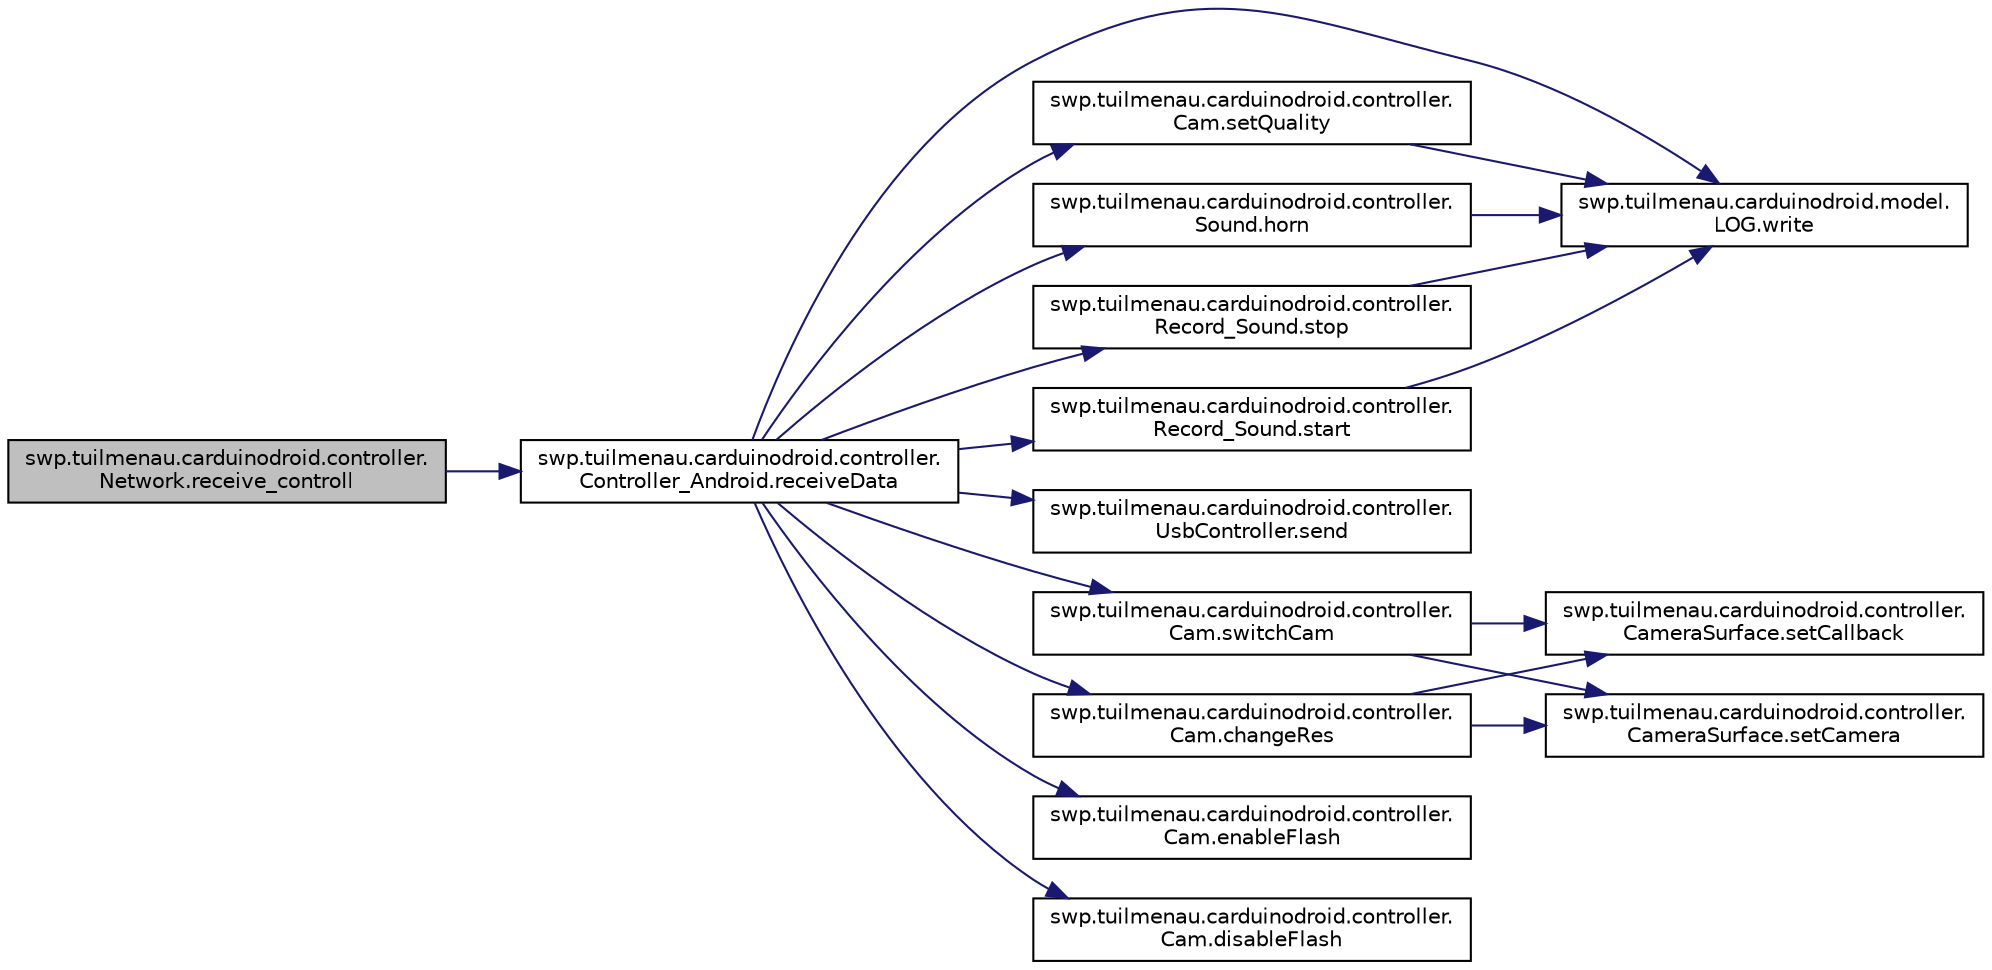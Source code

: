 digraph "swp.tuilmenau.carduinodroid.controller.Network.receive_controll"
{
  edge [fontname="Helvetica",fontsize="10",labelfontname="Helvetica",labelfontsize="10"];
  node [fontname="Helvetica",fontsize="10",shape=record];
  rankdir="LR";
  Node1 [label="swp.tuilmenau.carduinodroid.controller.\lNetwork.receive_controll",height=0.2,width=0.4,color="black", fillcolor="grey75", style="filled", fontcolor="black"];
  Node1 -> Node2 [color="midnightblue",fontsize="10",style="solid",fontname="Helvetica"];
  Node2 [label="swp.tuilmenau.carduinodroid.controller.\lController_Android.receiveData",height=0.2,width=0.4,color="black", fillcolor="white", style="filled",URL="$classswp_1_1tuilmenau_1_1carduinodroid_1_1controller_1_1_controller___android.html#aee7580998e493c8fafa0ddd0dff31704"];
  Node2 -> Node3 [color="midnightblue",fontsize="10",style="solid",fontname="Helvetica"];
  Node3 [label="swp.tuilmenau.carduinodroid.model.\lLOG.write",height=0.2,width=0.4,color="black", fillcolor="white", style="filled",URL="$classswp_1_1tuilmenau_1_1carduinodroid_1_1model_1_1_l_o_g.html#a07a373e26dd4618bab84def0c899635a"];
  Node2 -> Node4 [color="midnightblue",fontsize="10",style="solid",fontname="Helvetica"];
  Node4 [label="swp.tuilmenau.carduinodroid.controller.\lUsbController.send",height=0.2,width=0.4,color="black", fillcolor="white", style="filled",URL="$classswp_1_1tuilmenau_1_1carduinodroid_1_1controller_1_1_usb_controller.html#a7b1a2e2fe0ba3f44d78634e388e2092e"];
  Node2 -> Node5 [color="midnightblue",fontsize="10",style="solid",fontname="Helvetica"];
  Node5 [label="swp.tuilmenau.carduinodroid.controller.\lCam.switchCam",height=0.2,width=0.4,color="black", fillcolor="white", style="filled",URL="$classswp_1_1tuilmenau_1_1carduinodroid_1_1controller_1_1_cam.html#a7550a372448fb220d685acee511882f3"];
  Node5 -> Node6 [color="midnightblue",fontsize="10",style="solid",fontname="Helvetica"];
  Node6 [label="swp.tuilmenau.carduinodroid.controller.\lCameraSurface.setCamera",height=0.2,width=0.4,color="black", fillcolor="white", style="filled",URL="$classswp_1_1tuilmenau_1_1carduinodroid_1_1controller_1_1_camera_surface.html#ac0aa798901364be1828f205d940caf4d"];
  Node5 -> Node7 [color="midnightblue",fontsize="10",style="solid",fontname="Helvetica"];
  Node7 [label="swp.tuilmenau.carduinodroid.controller.\lCameraSurface.setCallback",height=0.2,width=0.4,color="black", fillcolor="white", style="filled",URL="$classswp_1_1tuilmenau_1_1carduinodroid_1_1controller_1_1_camera_surface.html#ae9a5ce16713f1cfdb31de1fd212b25e5"];
  Node2 -> Node8 [color="midnightblue",fontsize="10",style="solid",fontname="Helvetica"];
  Node8 [label="swp.tuilmenau.carduinodroid.controller.\lCam.changeRes",height=0.2,width=0.4,color="black", fillcolor="white", style="filled",URL="$classswp_1_1tuilmenau_1_1carduinodroid_1_1controller_1_1_cam.html#a14be40feed14460ce45a254bb9d5573d"];
  Node8 -> Node6 [color="midnightblue",fontsize="10",style="solid",fontname="Helvetica"];
  Node8 -> Node7 [color="midnightblue",fontsize="10",style="solid",fontname="Helvetica"];
  Node2 -> Node9 [color="midnightblue",fontsize="10",style="solid",fontname="Helvetica"];
  Node9 [label="swp.tuilmenau.carduinodroid.controller.\lCam.enableFlash",height=0.2,width=0.4,color="black", fillcolor="white", style="filled",URL="$classswp_1_1tuilmenau_1_1carduinodroid_1_1controller_1_1_cam.html#a52096c4e16807a5338877c2249bfead5"];
  Node2 -> Node10 [color="midnightblue",fontsize="10",style="solid",fontname="Helvetica"];
  Node10 [label="swp.tuilmenau.carduinodroid.controller.\lCam.disableFlash",height=0.2,width=0.4,color="black", fillcolor="white", style="filled",URL="$classswp_1_1tuilmenau_1_1carduinodroid_1_1controller_1_1_cam.html#a043a28dda760fb66a89c670d97e70e60"];
  Node2 -> Node11 [color="midnightblue",fontsize="10",style="solid",fontname="Helvetica"];
  Node11 [label="swp.tuilmenau.carduinodroid.controller.\lCam.setQuality",height=0.2,width=0.4,color="black", fillcolor="white", style="filled",URL="$classswp_1_1tuilmenau_1_1carduinodroid_1_1controller_1_1_cam.html#a06e60590e27bce234a6a7f1657f18fc0"];
  Node11 -> Node3 [color="midnightblue",fontsize="10",style="solid",fontname="Helvetica"];
  Node2 -> Node12 [color="midnightblue",fontsize="10",style="solid",fontname="Helvetica"];
  Node12 [label="swp.tuilmenau.carduinodroid.controller.\lSound.horn",height=0.2,width=0.4,color="black", fillcolor="white", style="filled",URL="$classswp_1_1tuilmenau_1_1carduinodroid_1_1controller_1_1_sound.html#a065dfc4b7f9c45028ca6a16244a84e9b"];
  Node12 -> Node3 [color="midnightblue",fontsize="10",style="solid",fontname="Helvetica"];
  Node2 -> Node13 [color="midnightblue",fontsize="10",style="solid",fontname="Helvetica"];
  Node13 [label="swp.tuilmenau.carduinodroid.controller.\lRecord_Sound.stop",height=0.2,width=0.4,color="black", fillcolor="white", style="filled",URL="$classswp_1_1tuilmenau_1_1carduinodroid_1_1controller_1_1_record___sound.html#a95cf9a4340f3ca211e2a8dd60f761dcf"];
  Node13 -> Node3 [color="midnightblue",fontsize="10",style="solid",fontname="Helvetica"];
  Node2 -> Node14 [color="midnightblue",fontsize="10",style="solid",fontname="Helvetica"];
  Node14 [label="swp.tuilmenau.carduinodroid.controller.\lRecord_Sound.start",height=0.2,width=0.4,color="black", fillcolor="white", style="filled",URL="$classswp_1_1tuilmenau_1_1carduinodroid_1_1controller_1_1_record___sound.html#aab8cc754dfbdba7238f09c28cdb561eb"];
  Node14 -> Node3 [color="midnightblue",fontsize="10",style="solid",fontname="Helvetica"];
}
